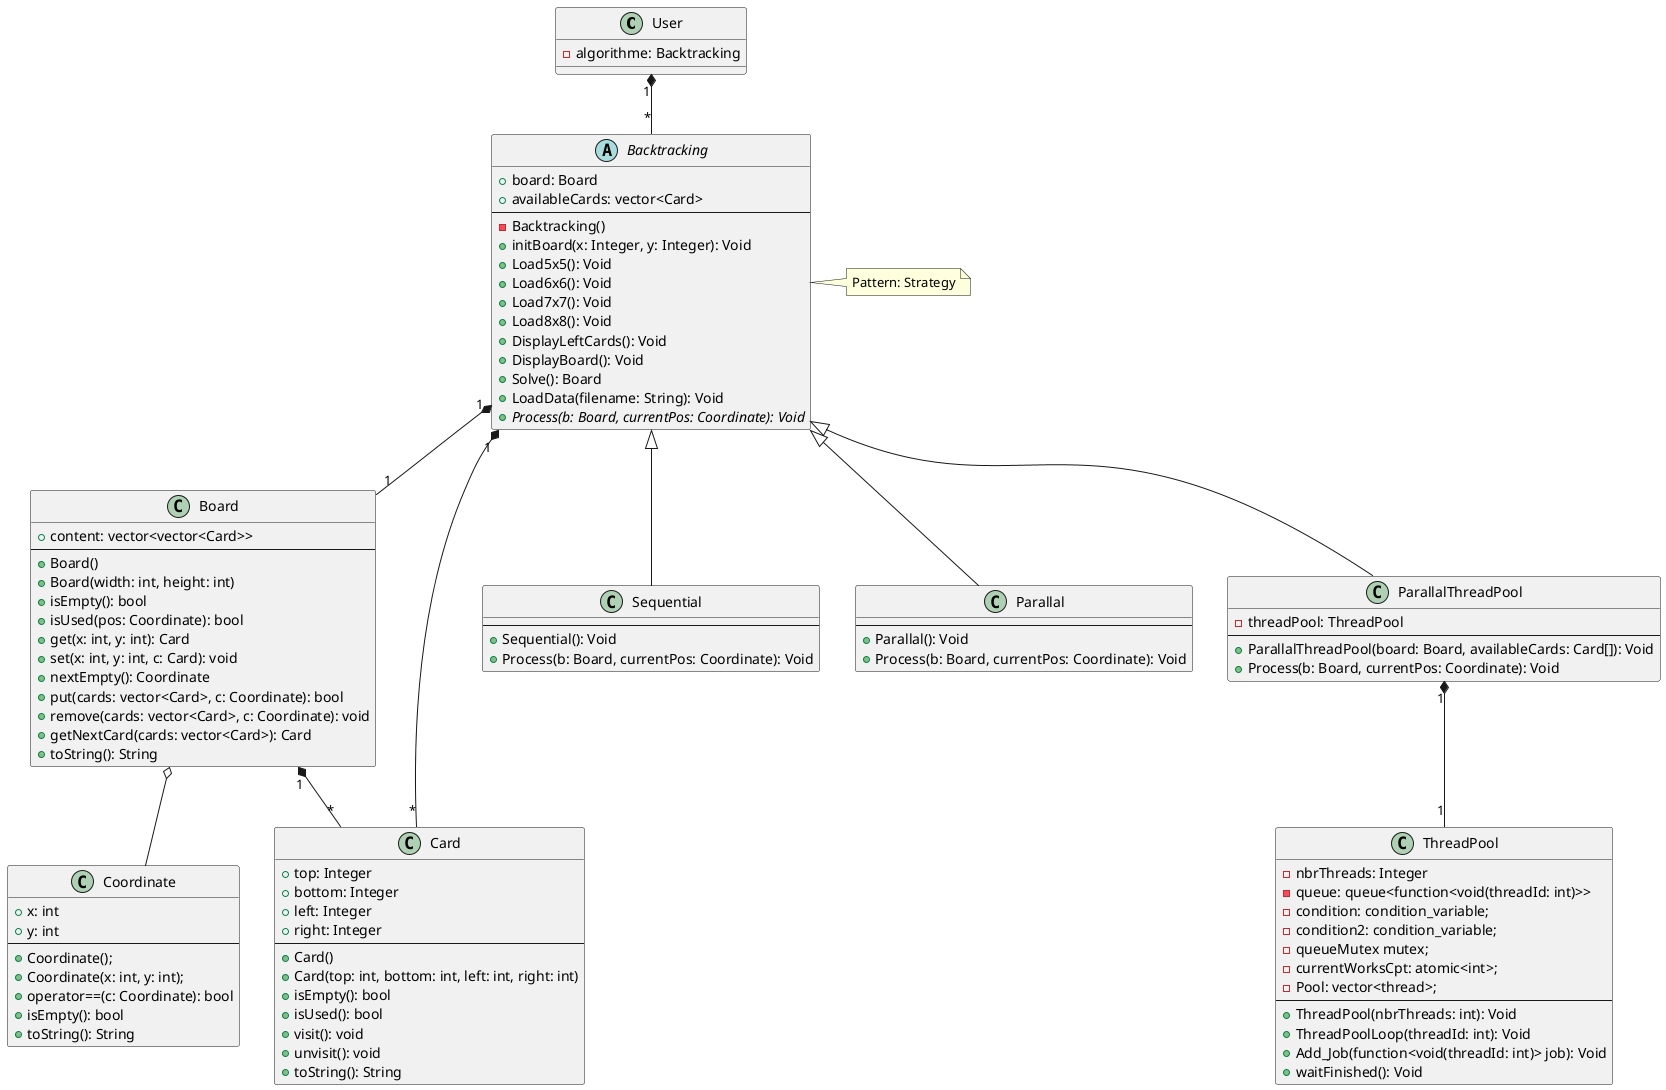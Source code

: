 @startuml Overview

class User {
    - algorithme: Backtracking
}
User "1" *-- "*" Backtracking

class Board {
    + content: vector<vector<Card>>
    ---
    + Board()
    + Board(width: int, height: int)
    + isEmpty(): bool
    + isUsed(pos: Coordinate): bool
    + get(x: int, y: int): Card
    + set(x: int, y: int, c: Card): void
    + nextEmpty(): Coordinate
    + put(cards: vector<Card>, c: Coordinate): bool
    + remove(cards: vector<Card>, c: Coordinate): void
    + getNextCard(cards: vector<Card>): Card
    + toString(): String
}
Board o-- Coordinate
Board "1" *-- "*" Card

class Card {
    + top: Integer
    + bottom: Integer
    + left: Integer
    + right: Integer
    ---
    + Card()
    + Card(top: int, bottom: int, left: int, right: int)
    + isEmpty(): bool
    + isUsed(): bool
    + visit(): void
    + unvisit(): void
    + toString(): String
}

abstract class Backtracking {
    + board: Board
    + availableCards: vector<Card>
    ---
    - Backtracking()
    + initBoard(x: Integer, y: Integer): Void
    + Load5x5(): Void
    + Load6x6(): Void
    + Load7x7(): Void
    + Load8x8(): Void
    + DisplayLeftCards(): Void
    + DisplayBoard(): Void
    + Solve(): Board
    + LoadData(filename: String): Void
    + {abstract} Process(b: Board, currentPos: Coordinate): Void
}
note right of Backtracking
Pattern: Strategy
end note
Backtracking "1" *-- "1" Board
Backtracking "1" *-- "*" Card

class Sequential extends Backtracking {
    ---
    + Sequential(): Void
    + Process(b: Board, currentPos: Coordinate): Void
}

class Parallal extends Backtracking {
    ---
    + Parallal(): Void
    + Process(b: Board, currentPos: Coordinate): Void
}

class ParallalThreadPool extends Backtracking {
    - threadPool: ThreadPool
    ---
    + ParallalThreadPool(board: Board, availableCards: Card[]): Void
    + Process(b: Board, currentPos: Coordinate): Void
}

class ThreadPool {
    - nbrThreads: Integer
    - queue: queue<function<void(threadId: int)>>
    - condition: condition_variable;
    - condition2: condition_variable;
    - queueMutex mutex;
    - currentWorksCpt: atomic<int>;
    - Pool: vector<thread>;
    ---
    + ThreadPool(nbrThreads: int): Void
    + ThreadPoolLoop(threadId: int): Void
    + Add_Job(function<void(threadId: int)> job): Void
    + waitFinished(): Void
}
ParallalThreadPool "1" *-- "1" ThreadPool

class Coordinate {
    + x: int
    + y: int
    ---
    + Coordinate();
    + Coordinate(x: int, y: int);
    + operator==(c: Coordinate): bool
    + isEmpty(): bool
    + toString(): String
}

@enduml